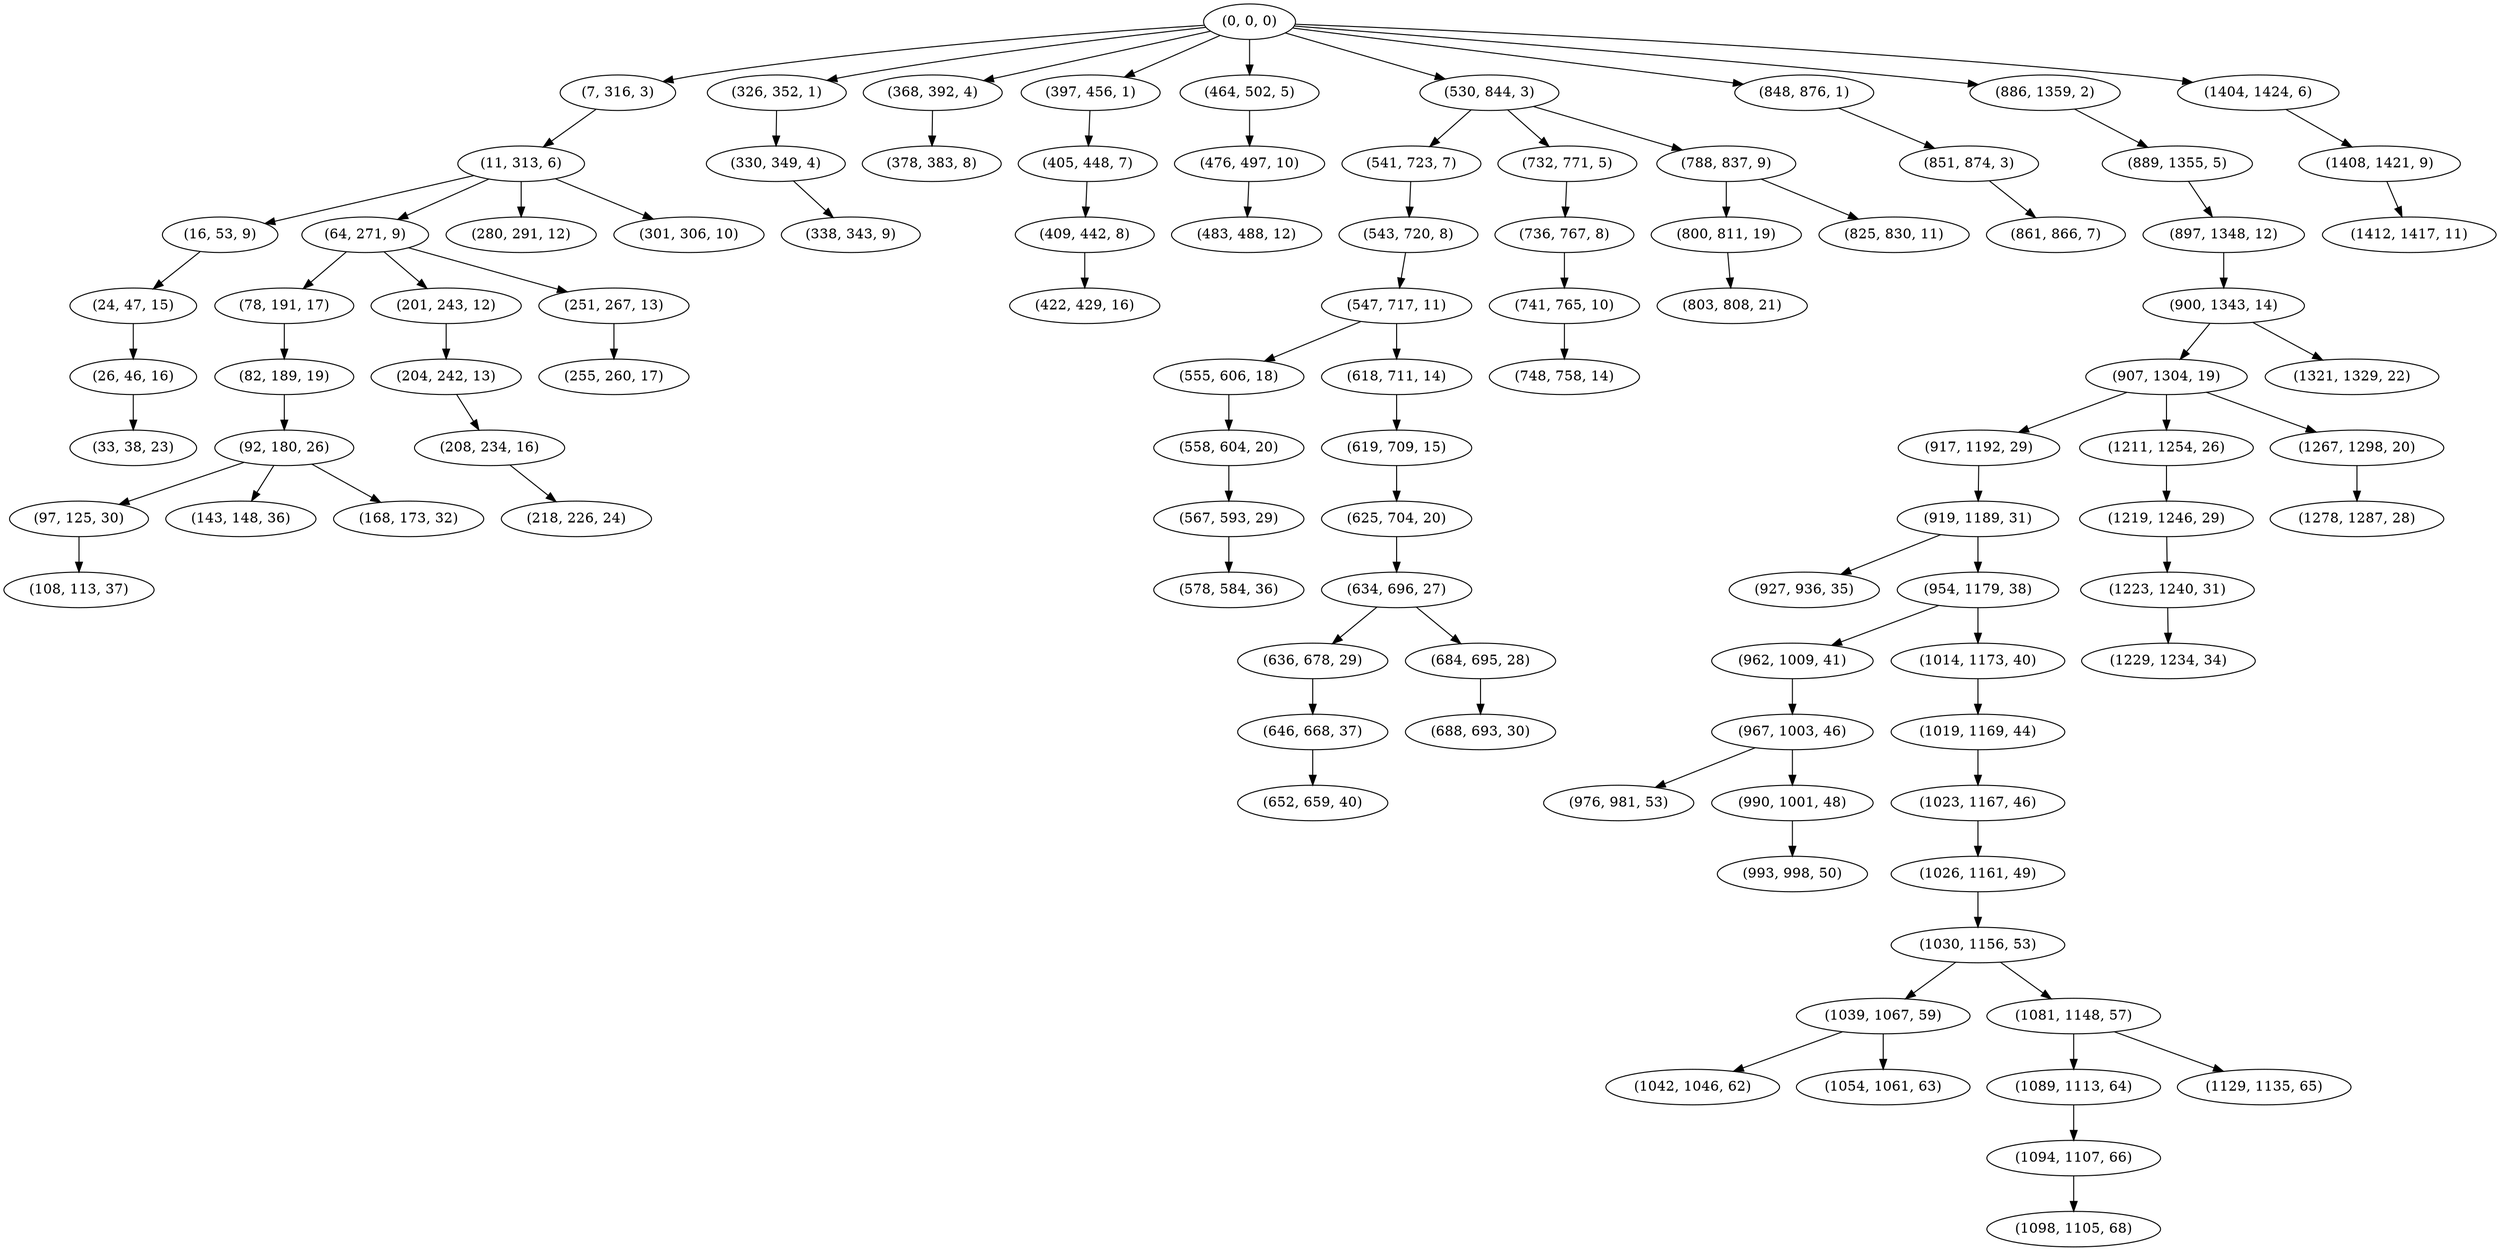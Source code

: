 digraph tree {
    "(0, 0, 0)";
    "(7, 316, 3)";
    "(11, 313, 6)";
    "(16, 53, 9)";
    "(24, 47, 15)";
    "(26, 46, 16)";
    "(33, 38, 23)";
    "(64, 271, 9)";
    "(78, 191, 17)";
    "(82, 189, 19)";
    "(92, 180, 26)";
    "(97, 125, 30)";
    "(108, 113, 37)";
    "(143, 148, 36)";
    "(168, 173, 32)";
    "(201, 243, 12)";
    "(204, 242, 13)";
    "(208, 234, 16)";
    "(218, 226, 24)";
    "(251, 267, 13)";
    "(255, 260, 17)";
    "(280, 291, 12)";
    "(301, 306, 10)";
    "(326, 352, 1)";
    "(330, 349, 4)";
    "(338, 343, 9)";
    "(368, 392, 4)";
    "(378, 383, 8)";
    "(397, 456, 1)";
    "(405, 448, 7)";
    "(409, 442, 8)";
    "(422, 429, 16)";
    "(464, 502, 5)";
    "(476, 497, 10)";
    "(483, 488, 12)";
    "(530, 844, 3)";
    "(541, 723, 7)";
    "(543, 720, 8)";
    "(547, 717, 11)";
    "(555, 606, 18)";
    "(558, 604, 20)";
    "(567, 593, 29)";
    "(578, 584, 36)";
    "(618, 711, 14)";
    "(619, 709, 15)";
    "(625, 704, 20)";
    "(634, 696, 27)";
    "(636, 678, 29)";
    "(646, 668, 37)";
    "(652, 659, 40)";
    "(684, 695, 28)";
    "(688, 693, 30)";
    "(732, 771, 5)";
    "(736, 767, 8)";
    "(741, 765, 10)";
    "(748, 758, 14)";
    "(788, 837, 9)";
    "(800, 811, 19)";
    "(803, 808, 21)";
    "(825, 830, 11)";
    "(848, 876, 1)";
    "(851, 874, 3)";
    "(861, 866, 7)";
    "(886, 1359, 2)";
    "(889, 1355, 5)";
    "(897, 1348, 12)";
    "(900, 1343, 14)";
    "(907, 1304, 19)";
    "(917, 1192, 29)";
    "(919, 1189, 31)";
    "(927, 936, 35)";
    "(954, 1179, 38)";
    "(962, 1009, 41)";
    "(967, 1003, 46)";
    "(976, 981, 53)";
    "(990, 1001, 48)";
    "(993, 998, 50)";
    "(1014, 1173, 40)";
    "(1019, 1169, 44)";
    "(1023, 1167, 46)";
    "(1026, 1161, 49)";
    "(1030, 1156, 53)";
    "(1039, 1067, 59)";
    "(1042, 1046, 62)";
    "(1054, 1061, 63)";
    "(1081, 1148, 57)";
    "(1089, 1113, 64)";
    "(1094, 1107, 66)";
    "(1098, 1105, 68)";
    "(1129, 1135, 65)";
    "(1211, 1254, 26)";
    "(1219, 1246, 29)";
    "(1223, 1240, 31)";
    "(1229, 1234, 34)";
    "(1267, 1298, 20)";
    "(1278, 1287, 28)";
    "(1321, 1329, 22)";
    "(1404, 1424, 6)";
    "(1408, 1421, 9)";
    "(1412, 1417, 11)";
    "(0, 0, 0)" -> "(7, 316, 3)";
    "(0, 0, 0)" -> "(326, 352, 1)";
    "(0, 0, 0)" -> "(368, 392, 4)";
    "(0, 0, 0)" -> "(397, 456, 1)";
    "(0, 0, 0)" -> "(464, 502, 5)";
    "(0, 0, 0)" -> "(530, 844, 3)";
    "(0, 0, 0)" -> "(848, 876, 1)";
    "(0, 0, 0)" -> "(886, 1359, 2)";
    "(0, 0, 0)" -> "(1404, 1424, 6)";
    "(7, 316, 3)" -> "(11, 313, 6)";
    "(11, 313, 6)" -> "(16, 53, 9)";
    "(11, 313, 6)" -> "(64, 271, 9)";
    "(11, 313, 6)" -> "(280, 291, 12)";
    "(11, 313, 6)" -> "(301, 306, 10)";
    "(16, 53, 9)" -> "(24, 47, 15)";
    "(24, 47, 15)" -> "(26, 46, 16)";
    "(26, 46, 16)" -> "(33, 38, 23)";
    "(64, 271, 9)" -> "(78, 191, 17)";
    "(64, 271, 9)" -> "(201, 243, 12)";
    "(64, 271, 9)" -> "(251, 267, 13)";
    "(78, 191, 17)" -> "(82, 189, 19)";
    "(82, 189, 19)" -> "(92, 180, 26)";
    "(92, 180, 26)" -> "(97, 125, 30)";
    "(92, 180, 26)" -> "(143, 148, 36)";
    "(92, 180, 26)" -> "(168, 173, 32)";
    "(97, 125, 30)" -> "(108, 113, 37)";
    "(201, 243, 12)" -> "(204, 242, 13)";
    "(204, 242, 13)" -> "(208, 234, 16)";
    "(208, 234, 16)" -> "(218, 226, 24)";
    "(251, 267, 13)" -> "(255, 260, 17)";
    "(326, 352, 1)" -> "(330, 349, 4)";
    "(330, 349, 4)" -> "(338, 343, 9)";
    "(368, 392, 4)" -> "(378, 383, 8)";
    "(397, 456, 1)" -> "(405, 448, 7)";
    "(405, 448, 7)" -> "(409, 442, 8)";
    "(409, 442, 8)" -> "(422, 429, 16)";
    "(464, 502, 5)" -> "(476, 497, 10)";
    "(476, 497, 10)" -> "(483, 488, 12)";
    "(530, 844, 3)" -> "(541, 723, 7)";
    "(530, 844, 3)" -> "(732, 771, 5)";
    "(530, 844, 3)" -> "(788, 837, 9)";
    "(541, 723, 7)" -> "(543, 720, 8)";
    "(543, 720, 8)" -> "(547, 717, 11)";
    "(547, 717, 11)" -> "(555, 606, 18)";
    "(547, 717, 11)" -> "(618, 711, 14)";
    "(555, 606, 18)" -> "(558, 604, 20)";
    "(558, 604, 20)" -> "(567, 593, 29)";
    "(567, 593, 29)" -> "(578, 584, 36)";
    "(618, 711, 14)" -> "(619, 709, 15)";
    "(619, 709, 15)" -> "(625, 704, 20)";
    "(625, 704, 20)" -> "(634, 696, 27)";
    "(634, 696, 27)" -> "(636, 678, 29)";
    "(634, 696, 27)" -> "(684, 695, 28)";
    "(636, 678, 29)" -> "(646, 668, 37)";
    "(646, 668, 37)" -> "(652, 659, 40)";
    "(684, 695, 28)" -> "(688, 693, 30)";
    "(732, 771, 5)" -> "(736, 767, 8)";
    "(736, 767, 8)" -> "(741, 765, 10)";
    "(741, 765, 10)" -> "(748, 758, 14)";
    "(788, 837, 9)" -> "(800, 811, 19)";
    "(788, 837, 9)" -> "(825, 830, 11)";
    "(800, 811, 19)" -> "(803, 808, 21)";
    "(848, 876, 1)" -> "(851, 874, 3)";
    "(851, 874, 3)" -> "(861, 866, 7)";
    "(886, 1359, 2)" -> "(889, 1355, 5)";
    "(889, 1355, 5)" -> "(897, 1348, 12)";
    "(897, 1348, 12)" -> "(900, 1343, 14)";
    "(900, 1343, 14)" -> "(907, 1304, 19)";
    "(900, 1343, 14)" -> "(1321, 1329, 22)";
    "(907, 1304, 19)" -> "(917, 1192, 29)";
    "(907, 1304, 19)" -> "(1211, 1254, 26)";
    "(907, 1304, 19)" -> "(1267, 1298, 20)";
    "(917, 1192, 29)" -> "(919, 1189, 31)";
    "(919, 1189, 31)" -> "(927, 936, 35)";
    "(919, 1189, 31)" -> "(954, 1179, 38)";
    "(954, 1179, 38)" -> "(962, 1009, 41)";
    "(954, 1179, 38)" -> "(1014, 1173, 40)";
    "(962, 1009, 41)" -> "(967, 1003, 46)";
    "(967, 1003, 46)" -> "(976, 981, 53)";
    "(967, 1003, 46)" -> "(990, 1001, 48)";
    "(990, 1001, 48)" -> "(993, 998, 50)";
    "(1014, 1173, 40)" -> "(1019, 1169, 44)";
    "(1019, 1169, 44)" -> "(1023, 1167, 46)";
    "(1023, 1167, 46)" -> "(1026, 1161, 49)";
    "(1026, 1161, 49)" -> "(1030, 1156, 53)";
    "(1030, 1156, 53)" -> "(1039, 1067, 59)";
    "(1030, 1156, 53)" -> "(1081, 1148, 57)";
    "(1039, 1067, 59)" -> "(1042, 1046, 62)";
    "(1039, 1067, 59)" -> "(1054, 1061, 63)";
    "(1081, 1148, 57)" -> "(1089, 1113, 64)";
    "(1081, 1148, 57)" -> "(1129, 1135, 65)";
    "(1089, 1113, 64)" -> "(1094, 1107, 66)";
    "(1094, 1107, 66)" -> "(1098, 1105, 68)";
    "(1211, 1254, 26)" -> "(1219, 1246, 29)";
    "(1219, 1246, 29)" -> "(1223, 1240, 31)";
    "(1223, 1240, 31)" -> "(1229, 1234, 34)";
    "(1267, 1298, 20)" -> "(1278, 1287, 28)";
    "(1404, 1424, 6)" -> "(1408, 1421, 9)";
    "(1408, 1421, 9)" -> "(1412, 1417, 11)";
}
